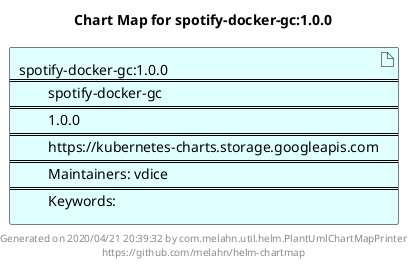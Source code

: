 @startuml
skinparam linetype ortho
skinparam backgroundColor white
skinparam usecaseBorderColor black
skinparam usecaseArrowColor LightSlateGray
skinparam artifactBorderColor black
skinparam artifactArrowColor LightSlateGray

title Chart Map for spotify-docker-gc:1.0.0

'There is one referenced Helm Chart
artifact "spotify-docker-gc:1.0.0\n====\n\tspotify-docker-gc\n====\n\t1.0.0\n====\n\thttps://kubernetes-charts.storage.googleapis.com\n====\n\tMaintainers: vdice\n====\n\tKeywords: " as spotify_docker_gc_1_0_0 #LightCyan

'There are 0 referenced Docker Images

'Chart Dependencies

center footer Generated on 2020/04/21 20:39:32 by com.melahn.util.helm.PlantUmlChartMapPrinter\nhttps://github.com/melahn/helm-chartmap
@enduml
